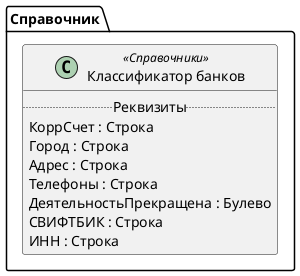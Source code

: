 ﻿@startuml КлассификаторБанков
'!include templates.wsd
'..\include templates.wsd
class Справочник.КлассификаторБанков as "Классификатор банков" <<Справочники>>
{
..Реквизиты..
КоррСчет : Строка
Город : Строка
Адрес : Строка
Телефоны : Строка
ДеятельностьПрекращена : Булево
СВИФТБИК : Строка
ИНН : Строка
}
@enduml
